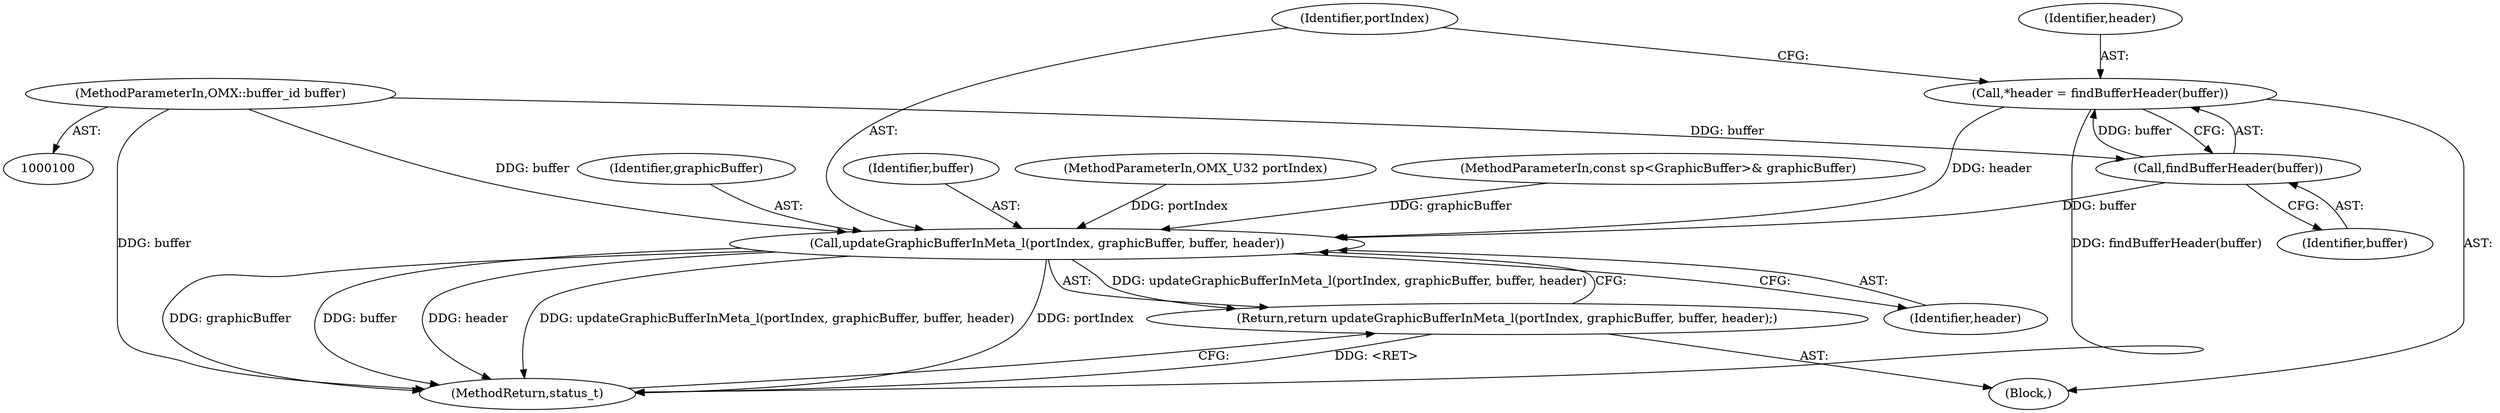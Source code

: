 digraph "1_Android_b351eabb428c7ca85a34513c64601f437923d576_9@del" {
"1000107" [label="(Call,*header = findBufferHeader(buffer))"];
"1000109" [label="(Call,findBufferHeader(buffer))"];
"1000103" [label="(MethodParameterIn,OMX::buffer_id buffer)"];
"1000112" [label="(Call,updateGraphicBufferInMeta_l(portIndex, graphicBuffer, buffer, header))"];
"1000111" [label="(Return,return updateGraphicBufferInMeta_l(portIndex, graphicBuffer, buffer, header);)"];
"1000114" [label="(Identifier,graphicBuffer)"];
"1000115" [label="(Identifier,buffer)"];
"1000113" [label="(Identifier,portIndex)"];
"1000104" [label="(Block,)"];
"1000101" [label="(MethodParameterIn,OMX_U32 portIndex)"];
"1000110" [label="(Identifier,buffer)"];
"1000112" [label="(Call,updateGraphicBufferInMeta_l(portIndex, graphicBuffer, buffer, header))"];
"1000108" [label="(Identifier,header)"];
"1000117" [label="(MethodReturn,status_t)"];
"1000107" [label="(Call,*header = findBufferHeader(buffer))"];
"1000116" [label="(Identifier,header)"];
"1000111" [label="(Return,return updateGraphicBufferInMeta_l(portIndex, graphicBuffer, buffer, header);)"];
"1000103" [label="(MethodParameterIn,OMX::buffer_id buffer)"];
"1000102" [label="(MethodParameterIn,const sp<GraphicBuffer>& graphicBuffer)"];
"1000109" [label="(Call,findBufferHeader(buffer))"];
"1000107" -> "1000104"  [label="AST: "];
"1000107" -> "1000109"  [label="CFG: "];
"1000108" -> "1000107"  [label="AST: "];
"1000109" -> "1000107"  [label="AST: "];
"1000113" -> "1000107"  [label="CFG: "];
"1000107" -> "1000117"  [label="DDG: findBufferHeader(buffer)"];
"1000109" -> "1000107"  [label="DDG: buffer"];
"1000107" -> "1000112"  [label="DDG: header"];
"1000109" -> "1000110"  [label="CFG: "];
"1000110" -> "1000109"  [label="AST: "];
"1000103" -> "1000109"  [label="DDG: buffer"];
"1000109" -> "1000112"  [label="DDG: buffer"];
"1000103" -> "1000100"  [label="AST: "];
"1000103" -> "1000117"  [label="DDG: buffer"];
"1000103" -> "1000112"  [label="DDG: buffer"];
"1000112" -> "1000111"  [label="AST: "];
"1000112" -> "1000116"  [label="CFG: "];
"1000113" -> "1000112"  [label="AST: "];
"1000114" -> "1000112"  [label="AST: "];
"1000115" -> "1000112"  [label="AST: "];
"1000116" -> "1000112"  [label="AST: "];
"1000111" -> "1000112"  [label="CFG: "];
"1000112" -> "1000117"  [label="DDG: graphicBuffer"];
"1000112" -> "1000117"  [label="DDG: buffer"];
"1000112" -> "1000117"  [label="DDG: header"];
"1000112" -> "1000117"  [label="DDG: updateGraphicBufferInMeta_l(portIndex, graphicBuffer, buffer, header)"];
"1000112" -> "1000117"  [label="DDG: portIndex"];
"1000112" -> "1000111"  [label="DDG: updateGraphicBufferInMeta_l(portIndex, graphicBuffer, buffer, header)"];
"1000101" -> "1000112"  [label="DDG: portIndex"];
"1000102" -> "1000112"  [label="DDG: graphicBuffer"];
"1000111" -> "1000104"  [label="AST: "];
"1000117" -> "1000111"  [label="CFG: "];
"1000111" -> "1000117"  [label="DDG: <RET>"];
}
